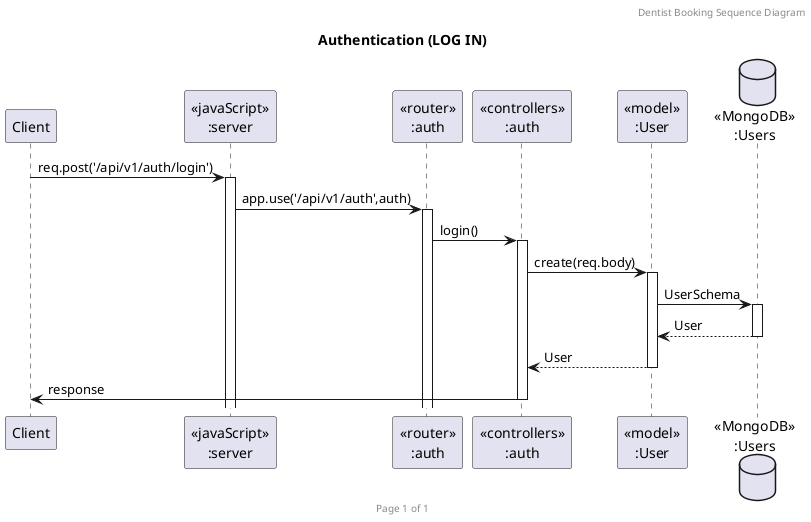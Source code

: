 @startuml Authentication (LOG IN)

header Dentist Booking Sequence Diagram
footer Page %page% of %lastpage%
title "Authentication (LOG IN)"

participant "Client" as client
participant "<<javaScript>>\n:server" as server
participant "<<router>>\n:auth" as routerAuth
participant "<<controllers>>\n:auth" as controllersAuth
participant "<<model>>\n:User" as modelUser
database "<<MongoDB>>\n:Users" as UsersDatabase

client->server ++:req.post('/api/v1/auth/login')
server->routerAuth ++:app.use('/api/v1/auth',auth)
routerAuth -> controllersAuth ++: login()
controllersAuth->modelUser ++:create(req.body)
modelUser -> UsersDatabase ++: UserSchema
UsersDatabase --> modelUser --: User
controllersAuth <-- modelUser --: User
controllersAuth->client --:response

@enduml
